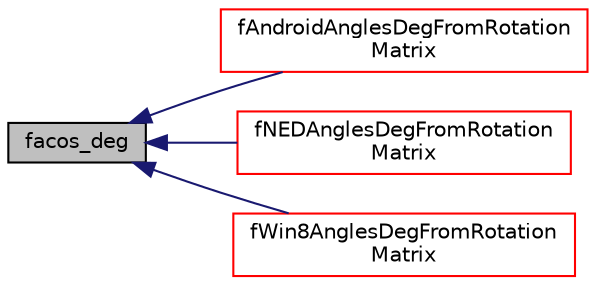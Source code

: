 digraph "facos_deg"
{
  edge [fontname="Helvetica",fontsize="10",labelfontname="Helvetica",labelfontsize="10"];
  node [fontname="Helvetica",fontsize="10",shape=record];
  rankdir="LR";
  Node3 [label="facos_deg",height=0.2,width=0.4,color="black", fillcolor="grey75", style="filled", fontcolor="black"];
  Node3 -> Node4 [dir="back",color="midnightblue",fontsize="10",style="solid",fontname="Helvetica"];
  Node4 [label="fAndroidAnglesDegFromRotation\lMatrix",height=0.2,width=0.4,color="red", fillcolor="white", style="filled",URL="$orientation_8h.html#a77eeda9a699b1456bb8b02665ad80522",tooltip="extract the Android angles in degrees from the Android rotation matrix "];
  Node3 -> Node14 [dir="back",color="midnightblue",fontsize="10",style="solid",fontname="Helvetica"];
  Node14 [label="fNEDAnglesDegFromRotation\lMatrix",height=0.2,width=0.4,color="red", fillcolor="white", style="filled",URL="$orientation_8h.html#aa781ea4b9430531df4697d3cb39f7454",tooltip="extract the NED angles in degrees from the NED rotation matrix "];
  Node3 -> Node15 [dir="back",color="midnightblue",fontsize="10",style="solid",fontname="Helvetica"];
  Node15 [label="fWin8AnglesDegFromRotation\lMatrix",height=0.2,width=0.4,color="red", fillcolor="white", style="filled",URL="$orientation_8h.html#a13cd93780206a620abc7bdf7907e6dc6",tooltip="extract the Windows 8 angles in degrees from the Windows 8 rotation matrix "];
}
